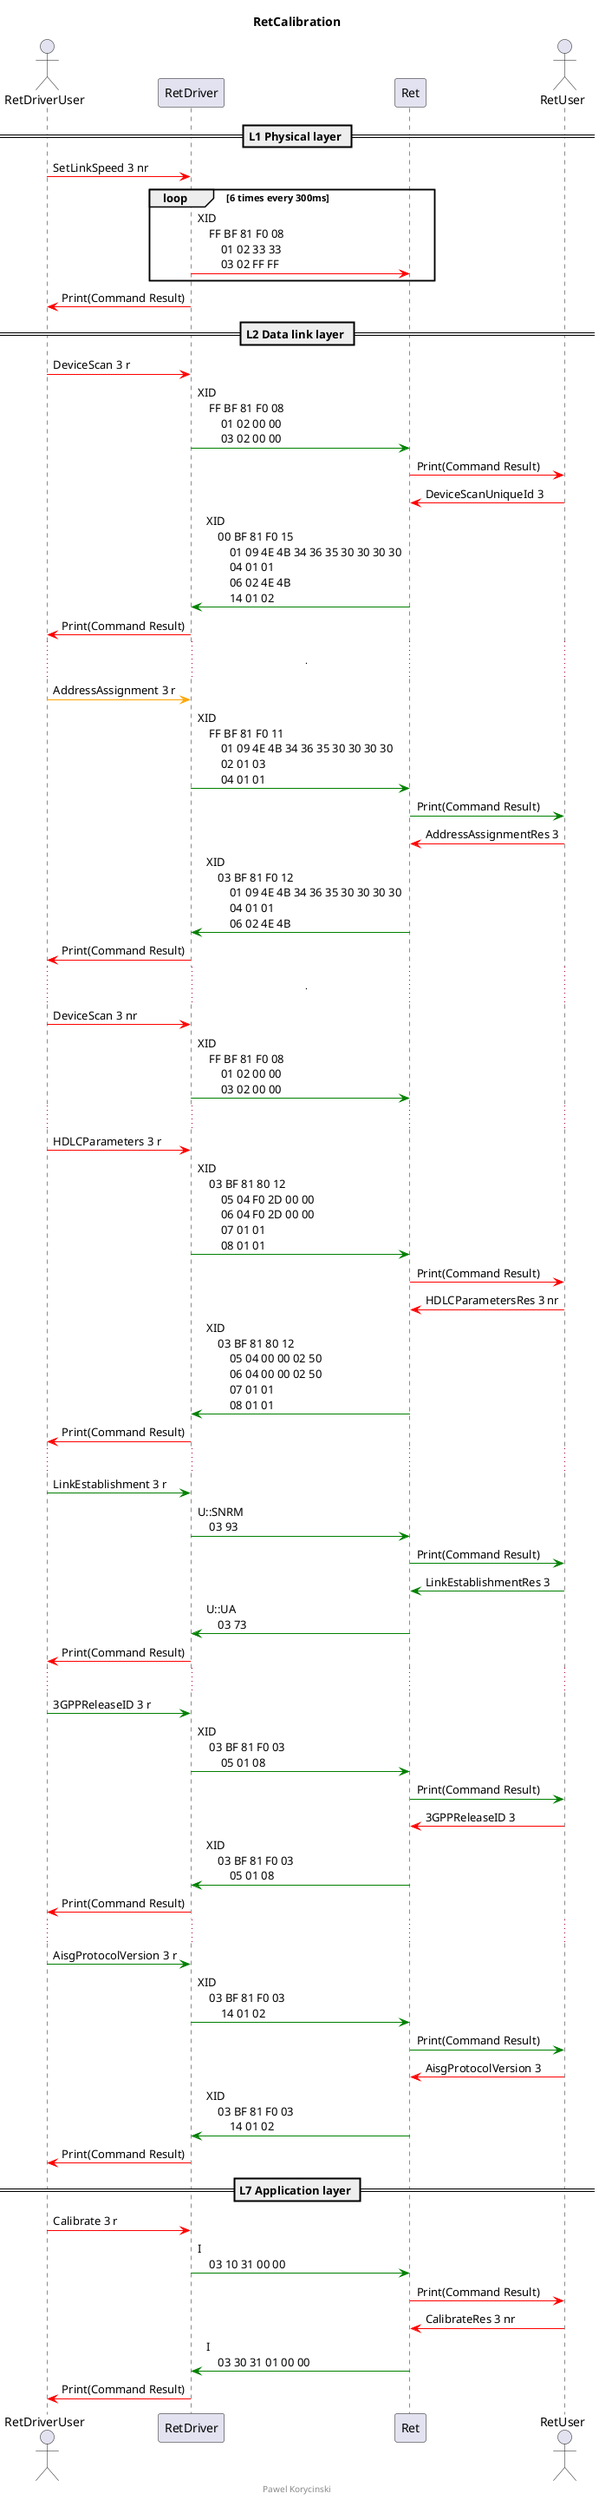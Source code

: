 @startuml

title RetCalibration

actor RetDriverUser
participant RetDriver
participant Ret
actor RetUser

== L1 Physical layer ==

RetDriverUser -[#red]> RetDriver : SetLinkSpeed 3 nr
loop 6 times every 300ms
    RetDriver -[#red]> Ret : XID \n\
    FF BF 81 F0 08 \n\
        01 02 33 33 \n\
        03 02 FF FF
end
RetDriver -[#red]> RetDriverUser : Print(Command Result)

== L2 Data link layer ==

RetDriverUser -[#red]> RetDriver : DeviceScan 3 r
RetDriver -[#green]> Ret : XID \n\
    FF BF 81 F0 08 \n\
        01 02 00 00 \n\
        03 02 00 00
Ret -[#red]> RetUser : Print(Command Result)

RetUser -[#red]> Ret : DeviceScanUniqueId 3
Ret -[#green]> RetDriver : XID \n\
    00 BF 81 F0 15\n\
        01 09 4E 4B 34 36 35 30 30 30 30 \n\
        04 01 01 \n\
        06 02 4E 4B \n\
        14 01 02
RetDriver -[#red]> RetDriverUser : Print(Command Result)

.......

RetDriverUser -[#orange]> RetDriver : AddressAssignment 3 r
RetDriver -[#green]> Ret : XID \n\
    FF BF 81 F0 11\n\
        01 09 4E 4B 34 36 35 30 30 30 30 \n\
        02 01 03\n\
        04 01 01
Ret -[#green]> RetUser : Print(Command Result)

RetUser -[#red]> Ret : AddressAssignmentRes 3
Ret -[#green]> RetDriver : XID \n\
    03 BF 81 F0 12\n\
        01 09 4E 4B 34 36 35 30 30 30 30 \n\
        04 01 01\n\
        06 02 4E 4B
RetDriver -[#red]> RetDriverUser : Print(Command Result)

.......

RetDriverUser -[#red]> RetDriver : DeviceScan 3 nr
RetDriver -[#green]> Ret : XID \n\
    FF BF 81 F0 08 \n\
        01 02 00 00 \n\
        03 02 00 00

......

RetDriverUser -[#red]> RetDriver : HDLCParameters 3 r
RetDriver -[#green]> Ret : XID \n\
    03 BF 81 80 12 \n\
        05 04 F0 2D 00 00 \n\
        06 04 F0 2D 00 00 \n\
        07 01 01 \n\
        08 01 01 
Ret -[#red]> RetUser : Print(Command Result)

RetUser -[#red]> Ret : HDLCParametersRes 3 nr
Ret -[#green]> RetDriver : XID \n\
    03 BF 81 80 12 \n\
        05 04 00 00 02 50 \n\
        06 04 00 00 02 50 \n\
        07 01 01 \n\
        08 01 01
RetDriver -[#red]> RetDriverUser : Print(Command Result)

......

RetDriverUser -[#green]> RetDriver : LinkEstablishment 3 r
RetDriver -[#green]> Ret : U::SNRM \n\
    03 93 
Ret -[#green]> RetUser : Print(Command Result)

RetUser -[#green]> Ret : LinkEstablishmentRes 3
Ret -[#green]> RetDriver : U::UA \n\
    03 73
RetDriver -[#red]> RetDriverUser : Print(Command Result)

......

RetDriverUser -[#green]> RetDriver : 3GPPReleaseID 3 r
RetDriver -[#green]> Ret : XID \n\
    03 BF 81 F0 03 \n\
        05 01 08
Ret -[#green]> RetUser : Print(Command Result)

RetUser -[#red]> Ret : 3GPPReleaseID 3
Ret -[#green]> RetDriver : XID \n\
    03 BF 81 F0 03 \n\
        05 01 08
RetDriver -[#red]> RetDriverUser : Print(Command Result)

......

RetDriverUser -[#green]> RetDriver : AisgProtocolVersion 3 r
RetDriver -[#green]> Ret : XID \n\
    03 BF 81 F0 03 \n\
        14 01 02
Ret -[#green]> RetUser : Print(Command Result)

RetUser -[#red]> Ret : AisgProtocolVersion 3
Ret -[#green]> RetDriver : XID \n\
    03 BF 81 F0 03 \n\
        14 01 02
RetDriver -[#red]> RetDriverUser : Print(Command Result)

== L7 Application layer ==

RetDriverUser -[#red]> RetDriver : Calibrate 3 r
RetDriver -[#green]> Ret : I \n\
    03 10 31 00 00 
Ret -[#red]> RetUser : Print(Command Result)

RetUser -[#red]> Ret : CalibrateRes 3 nr
Ret -[#green]> RetDriver : I \n\
    03 30 31 01 00 00 

RetDriver -[#red]> RetDriverUser : Print(Command Result)

footer Pawel Korycinski

@enduml

